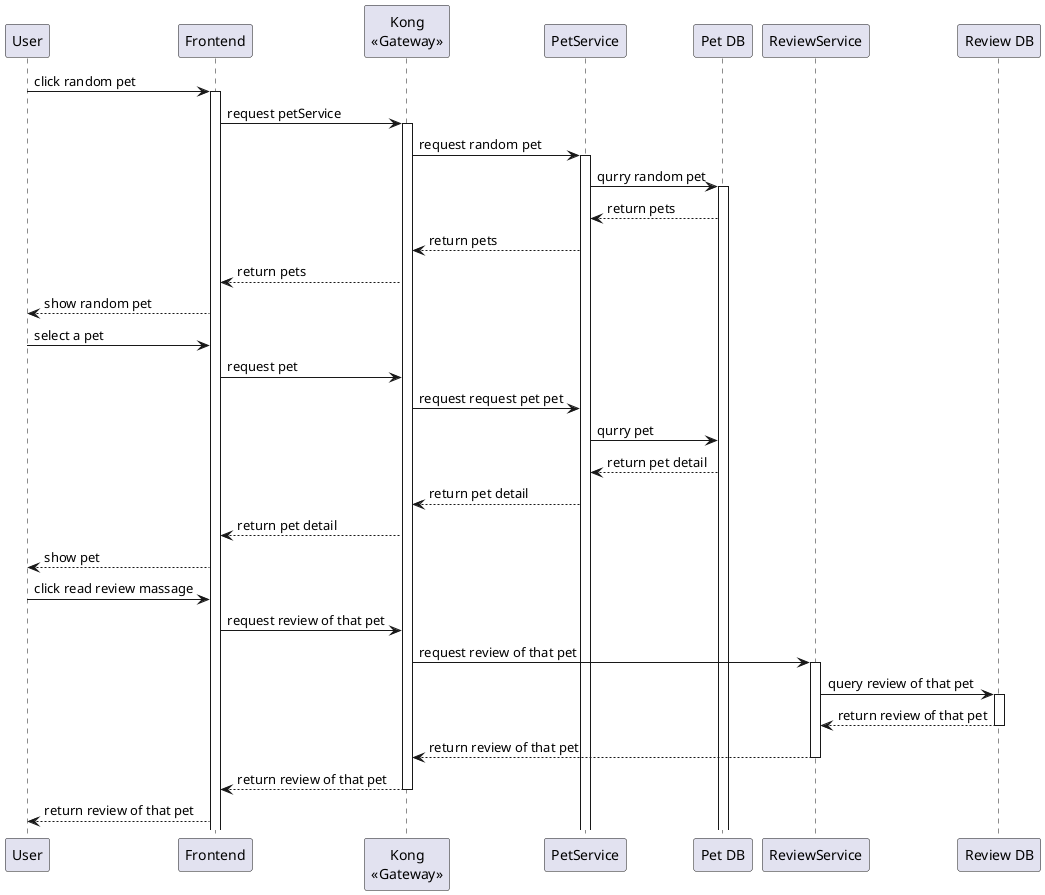 @startuml Review

participant "User" as user
participant "Frontend" as frontend
participant "Kong\n<<Gateway>>" as gateway
participant "PetService" as petService
participant "Pet DB" as petdb
participant "ReviewService" as reviewservice
participant "Review DB" as reviewdb
 
user -> frontend ++: click random pet
frontend -> gateway ++: request petService
gateway -> petService ++: request random pet
petService -> petdb ++: qurry random pet
petdb --> petService:  return pets
petService --> gateway:  return pets
gateway --> frontend: return pets
frontend --> user: show random pet
user -> frontend: select a pet
frontend -> gateway : request pet
gateway -> petService : request request pet pet
petService -> petdb : qurry pet
petdb --> petService: return pet detail
petService --> gateway : return pet detail
gateway --> frontend : return pet detail
frontend --> user : show pet

user -> frontend : click read review massage
frontend -> gateway: request review of that pet
gateway -> reviewservice ++:request review of that pet
reviewservice -> reviewdb ++: query review of that pet
reviewdb --> reviewservice --: return review of that pet
reviewservice --> gateway --: return review of that pet
gateway --> frontend --: return review of that pet
frontend --> user : return review of that pet

@enduml